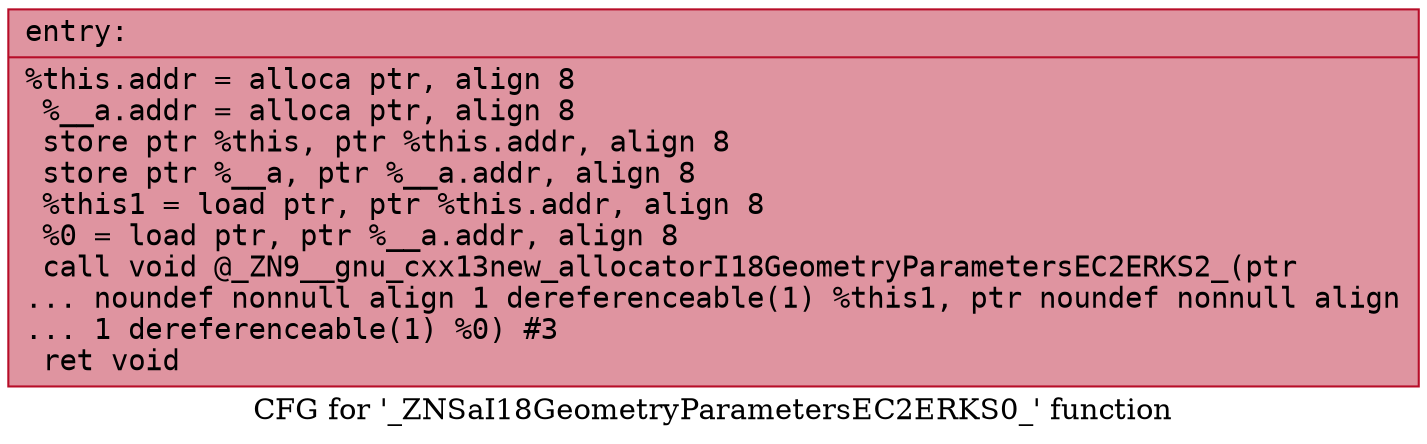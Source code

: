 digraph "CFG for '_ZNSaI18GeometryParametersEC2ERKS0_' function" {
	label="CFG for '_ZNSaI18GeometryParametersEC2ERKS0_' function";

	Node0x56427199d8b0 [shape=record,color="#b70d28ff", style=filled, fillcolor="#b70d2870" fontname="Courier",label="{entry:\l|  %this.addr = alloca ptr, align 8\l  %__a.addr = alloca ptr, align 8\l  store ptr %this, ptr %this.addr, align 8\l  store ptr %__a, ptr %__a.addr, align 8\l  %this1 = load ptr, ptr %this.addr, align 8\l  %0 = load ptr, ptr %__a.addr, align 8\l  call void @_ZN9__gnu_cxx13new_allocatorI18GeometryParametersEC2ERKS2_(ptr\l... noundef nonnull align 1 dereferenceable(1) %this1, ptr noundef nonnull align\l... 1 dereferenceable(1) %0) #3\l  ret void\l}"];
}

